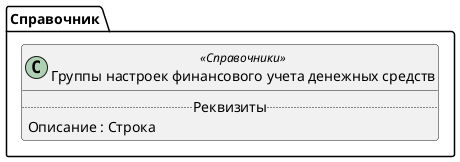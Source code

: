 ﻿@startuml ГруппыФинансовогоУчетаДенежныхСредств
'!include templates.wsd
'..\include templates.wsd
class Справочник.ГруппыФинансовогоУчетаДенежныхСредств as "Группы настроек финансового учета денежных средств" <<Справочники>>
{
..Реквизиты..
Описание : Строка
}
@enduml
